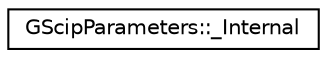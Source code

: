 digraph "Graphical Class Hierarchy"
{
 // LATEX_PDF_SIZE
  edge [fontname="Helvetica",fontsize="10",labelfontname="Helvetica",labelfontsize="10"];
  node [fontname="Helvetica",fontsize="10",shape=record];
  rankdir="LR";
  Node0 [label="GScipParameters::_Internal",height=0.2,width=0.4,color="black", fillcolor="white", style="filled",URL="$classoperations__research_1_1_g_scip_parameters_1_1___internal.html",tooltip=" "];
}
